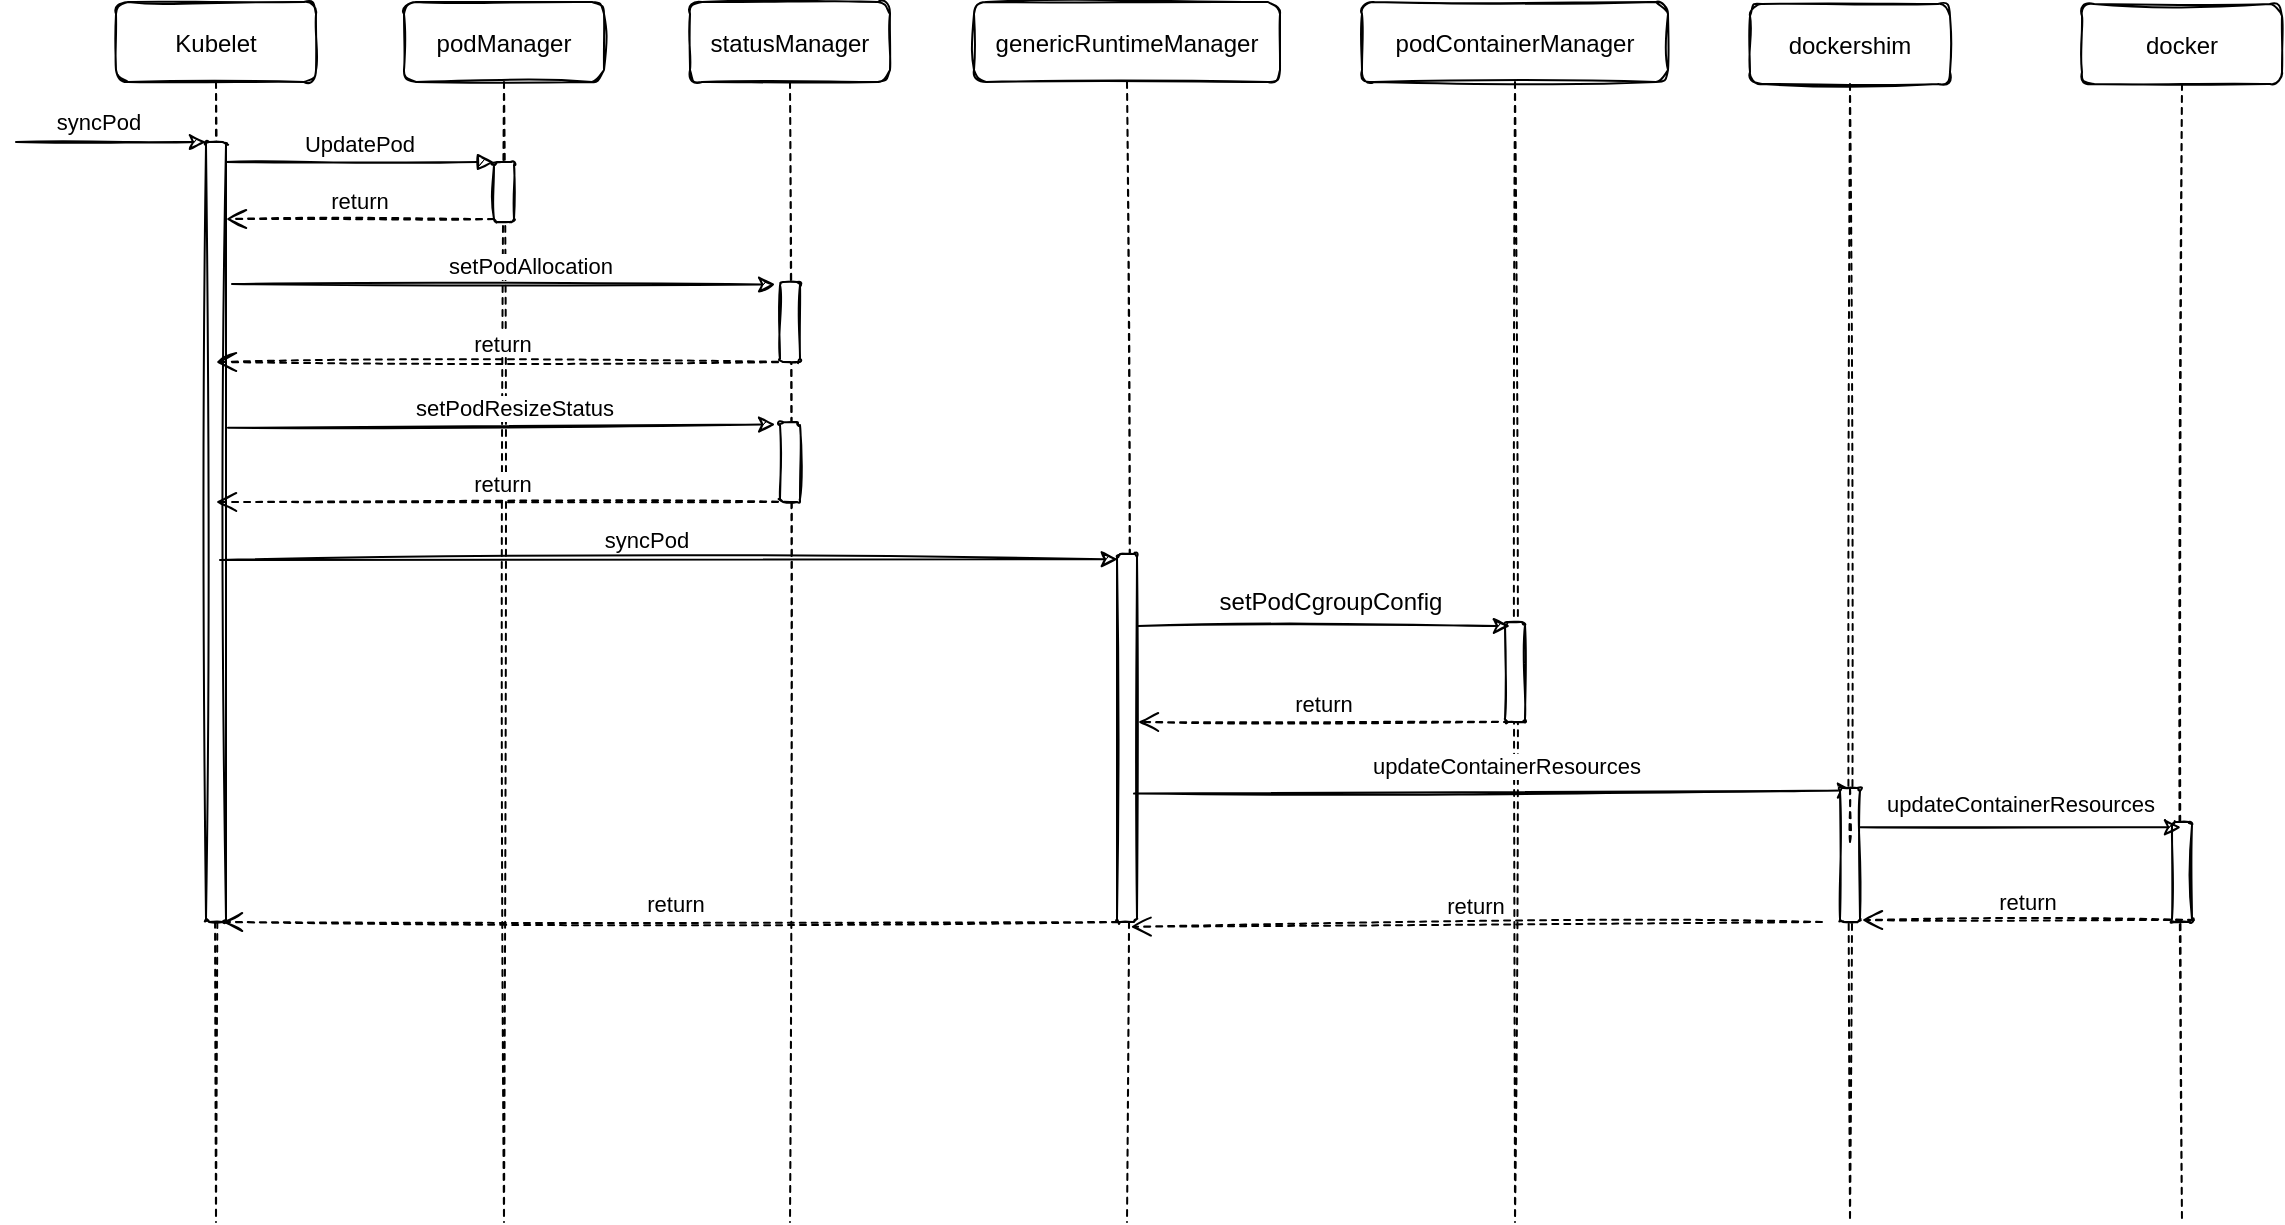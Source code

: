 <mxfile version="15.3.1" type="github">
  <diagram id="kgpKYQtTHZ0yAKxKKP6v" name="Page-1">
    <mxGraphModel dx="1038" dy="579" grid="1" gridSize="10" guides="1" tooltips="1" connect="1" arrows="1" fold="1" page="1" pageScale="1" pageWidth="850" pageHeight="1100" math="0" shadow="0">
      <root>
        <mxCell id="0" />
        <mxCell id="1" parent="0" />
        <mxCell id="3nuBFxr9cyL0pnOWT2aG-1" value="Kubelet" style="shape=umlLifeline;perimeter=lifelinePerimeter;container=1;collapsible=0;recursiveResize=0;shadow=0;strokeWidth=1;rounded=1;sketch=1;" parent="1" vertex="1">
          <mxGeometry x="93" y="80" width="100" height="610" as="geometry" />
        </mxCell>
        <mxCell id="3nuBFxr9cyL0pnOWT2aG-2" value="" style="points=[];perimeter=orthogonalPerimeter;shadow=0;strokeWidth=1;rounded=1;sketch=1;" parent="3nuBFxr9cyL0pnOWT2aG-1" vertex="1">
          <mxGeometry x="45" y="70" width="10" height="390" as="geometry" />
        </mxCell>
        <mxCell id="mIXVUf0EgtsAIi1GxRL5-1" value="" style="endArrow=classic;html=1;sketch=1;" edge="1" parent="3nuBFxr9cyL0pnOWT2aG-1">
          <mxGeometry width="50" height="50" relative="1" as="geometry">
            <mxPoint x="-50" y="70" as="sourcePoint" />
            <mxPoint x="45" y="70" as="targetPoint" />
          </mxGeometry>
        </mxCell>
        <mxCell id="mIXVUf0EgtsAIi1GxRL5-2" value="syncPod" style="edgeLabel;html=1;align=center;verticalAlign=middle;resizable=0;points=[];rounded=1;sketch=1;" vertex="1" connectable="0" parent="mIXVUf0EgtsAIi1GxRL5-1">
          <mxGeometry x="-0.145" y="1" relative="1" as="geometry">
            <mxPoint y="-9" as="offset" />
          </mxGeometry>
        </mxCell>
        <mxCell id="3nuBFxr9cyL0pnOWT2aG-5" value="podManager" style="shape=umlLifeline;perimeter=lifelinePerimeter;container=1;collapsible=0;recursiveResize=0;shadow=0;strokeWidth=1;rounded=1;sketch=1;" parent="1" vertex="1">
          <mxGeometry x="237" y="80" width="100" height="610" as="geometry" />
        </mxCell>
        <mxCell id="3nuBFxr9cyL0pnOWT2aG-6" value="" style="points=[];perimeter=orthogonalPerimeter;shadow=0;strokeWidth=1;rounded=1;sketch=1;" parent="3nuBFxr9cyL0pnOWT2aG-5" vertex="1">
          <mxGeometry x="45" y="80" width="10" height="30" as="geometry" />
        </mxCell>
        <mxCell id="3nuBFxr9cyL0pnOWT2aG-7" value="return" style="verticalAlign=bottom;endArrow=open;dashed=1;endSize=8;exitX=0;exitY=0.95;shadow=0;strokeWidth=1;sketch=1;" parent="1" source="3nuBFxr9cyL0pnOWT2aG-6" target="3nuBFxr9cyL0pnOWT2aG-2" edge="1">
          <mxGeometry relative="1" as="geometry">
            <mxPoint x="230" y="236" as="targetPoint" />
          </mxGeometry>
        </mxCell>
        <mxCell id="3nuBFxr9cyL0pnOWT2aG-8" value="UpdatePod" style="verticalAlign=bottom;endArrow=block;entryX=0;entryY=0;shadow=0;strokeWidth=1;sketch=1;" parent="1" source="3nuBFxr9cyL0pnOWT2aG-2" target="3nuBFxr9cyL0pnOWT2aG-6" edge="1">
          <mxGeometry relative="1" as="geometry">
            <mxPoint x="230" y="160" as="sourcePoint" />
          </mxGeometry>
        </mxCell>
        <mxCell id="mIXVUf0EgtsAIi1GxRL5-3" value="statusManager" style="shape=umlLifeline;perimeter=lifelinePerimeter;container=1;collapsible=0;recursiveResize=0;shadow=0;strokeWidth=1;rounded=1;sketch=1;" vertex="1" parent="1">
          <mxGeometry x="380" y="80" width="100" height="610" as="geometry" />
        </mxCell>
        <mxCell id="mIXVUf0EgtsAIi1GxRL5-4" value="" style="points=[];perimeter=orthogonalPerimeter;shadow=0;strokeWidth=1;rounded=1;sketch=1;" vertex="1" parent="mIXVUf0EgtsAIi1GxRL5-3">
          <mxGeometry x="45" y="140" width="10" height="40" as="geometry" />
        </mxCell>
        <mxCell id="mIXVUf0EgtsAIi1GxRL5-10" value="" style="points=[];perimeter=orthogonalPerimeter;shadow=0;strokeWidth=1;rounded=1;sketch=1;" vertex="1" parent="mIXVUf0EgtsAIi1GxRL5-3">
          <mxGeometry x="45" y="210" width="10" height="40" as="geometry" />
        </mxCell>
        <mxCell id="mIXVUf0EgtsAIi1GxRL5-11" value="" style="endArrow=classic;html=1;entryX=-0.24;entryY=0.031;entryDx=0;entryDy=0;entryPerimeter=0;exitX=0.56;exitY=0.433;exitDx=0;exitDy=0;exitPerimeter=0;sketch=1;" edge="1" parent="mIXVUf0EgtsAIi1GxRL5-3" target="mIXVUf0EgtsAIi1GxRL5-10">
          <mxGeometry width="50" height="50" relative="1" as="geometry">
            <mxPoint x="-231" y="212.89" as="sourcePoint" />
            <mxPoint x="-45" y="260" as="targetPoint" />
          </mxGeometry>
        </mxCell>
        <mxCell id="mIXVUf0EgtsAIi1GxRL5-12" value="setPodResizeStatus" style="edgeLabel;html=1;align=center;verticalAlign=middle;resizable=0;points=[];rounded=1;sketch=1;" vertex="1" connectable="0" parent="mIXVUf0EgtsAIi1GxRL5-11">
          <mxGeometry x="0.094" y="1" relative="1" as="geometry">
            <mxPoint x="-7" y="-8" as="offset" />
          </mxGeometry>
        </mxCell>
        <mxCell id="mIXVUf0EgtsAIi1GxRL5-13" value="return" style="verticalAlign=bottom;endArrow=open;dashed=1;endSize=8;shadow=0;strokeWidth=1;sketch=1;" edge="1" parent="mIXVUf0EgtsAIi1GxRL5-3">
          <mxGeometry relative="1" as="geometry">
            <mxPoint x="-237" y="250" as="targetPoint" />
            <mxPoint x="50" y="250" as="sourcePoint" />
          </mxGeometry>
        </mxCell>
        <mxCell id="mIXVUf0EgtsAIi1GxRL5-6" value="" style="endArrow=classic;html=1;entryX=-0.24;entryY=0.031;entryDx=0;entryDy=0;entryPerimeter=0;sketch=1;" edge="1" parent="1" target="mIXVUf0EgtsAIi1GxRL5-4">
          <mxGeometry width="50" height="50" relative="1" as="geometry">
            <mxPoint x="151" y="221" as="sourcePoint" />
            <mxPoint x="335" y="270" as="targetPoint" />
          </mxGeometry>
        </mxCell>
        <mxCell id="mIXVUf0EgtsAIi1GxRL5-7" value="setPodAllocation" style="edgeLabel;html=1;align=center;verticalAlign=middle;resizable=0;points=[];rounded=1;sketch=1;" vertex="1" connectable="0" parent="mIXVUf0EgtsAIi1GxRL5-6">
          <mxGeometry x="0.094" y="1" relative="1" as="geometry">
            <mxPoint y="-8" as="offset" />
          </mxGeometry>
        </mxCell>
        <mxCell id="mIXVUf0EgtsAIi1GxRL5-9" value="return" style="verticalAlign=bottom;endArrow=open;dashed=1;endSize=8;shadow=0;strokeWidth=1;sketch=1;" edge="1" parent="1">
          <mxGeometry relative="1" as="geometry">
            <mxPoint x="143" y="260" as="targetPoint" />
            <mxPoint x="430" y="260" as="sourcePoint" />
          </mxGeometry>
        </mxCell>
        <mxCell id="mIXVUf0EgtsAIi1GxRL5-26" value="genericRuntimeManager" style="shape=umlLifeline;perimeter=lifelinePerimeter;container=1;collapsible=0;recursiveResize=0;shadow=0;strokeWidth=1;rounded=1;sketch=1;" vertex="1" parent="1">
          <mxGeometry x="522" y="80" width="153" height="610" as="geometry" />
        </mxCell>
        <mxCell id="mIXVUf0EgtsAIi1GxRL5-28" value="" style="points=[];perimeter=orthogonalPerimeter;shadow=0;strokeWidth=1;rounded=1;sketch=1;" vertex="1" parent="mIXVUf0EgtsAIi1GxRL5-26">
          <mxGeometry x="71.5" y="276" width="10" height="184" as="geometry" />
        </mxCell>
        <mxCell id="mIXVUf0EgtsAIi1GxRL5-32" value="" style="endArrow=classic;html=1;entryX=0.47;entryY=0.58;entryDx=0;entryDy=0;entryPerimeter=0;sketch=1;" edge="1" parent="1">
          <mxGeometry width="50" height="50" relative="1" as="geometry">
            <mxPoint x="145" y="359" as="sourcePoint" />
            <mxPoint x="593.91" y="358.6" as="targetPoint" />
          </mxGeometry>
        </mxCell>
        <mxCell id="mIXVUf0EgtsAIi1GxRL5-33" value="syncPod" style="edgeLabel;html=1;align=center;verticalAlign=middle;resizable=0;points=[];rounded=1;sketch=1;" vertex="1" connectable="0" parent="mIXVUf0EgtsAIi1GxRL5-32">
          <mxGeometry x="-0.053" y="4" relative="1" as="geometry">
            <mxPoint y="-6" as="offset" />
          </mxGeometry>
        </mxCell>
        <mxCell id="mIXVUf0EgtsAIi1GxRL5-34" value="podContainerManager" style="shape=umlLifeline;perimeter=lifelinePerimeter;container=1;collapsible=0;recursiveResize=0;shadow=0;strokeWidth=1;rounded=1;sketch=1;" vertex="1" parent="1">
          <mxGeometry x="716" y="80" width="153" height="610" as="geometry" />
        </mxCell>
        <mxCell id="mIXVUf0EgtsAIi1GxRL5-35" value="" style="points=[];perimeter=orthogonalPerimeter;shadow=0;strokeWidth=1;rounded=1;sketch=1;" vertex="1" parent="mIXVUf0EgtsAIi1GxRL5-34">
          <mxGeometry x="71.5" y="310" width="10" height="50" as="geometry" />
        </mxCell>
        <mxCell id="mIXVUf0EgtsAIi1GxRL5-38" value="return" style="verticalAlign=bottom;endArrow=open;dashed=1;endSize=8;shadow=0;strokeWidth=1;sketch=1;" edge="1" parent="mIXVUf0EgtsAIi1GxRL5-34">
          <mxGeometry relative="1" as="geometry">
            <mxPoint x="-112" y="360" as="targetPoint" />
            <mxPoint x="74" y="360" as="sourcePoint" />
          </mxGeometry>
        </mxCell>
        <mxCell id="mIXVUf0EgtsAIi1GxRL5-36" value="" style="endArrow=classic;html=1;sketch=1;" edge="1" parent="1">
          <mxGeometry width="50" height="50" relative="1" as="geometry">
            <mxPoint x="604" y="392" as="sourcePoint" />
            <mxPoint x="790" y="392" as="targetPoint" />
          </mxGeometry>
        </mxCell>
        <mxCell id="mIXVUf0EgtsAIi1GxRL5-37" value="setPodCgroupConfig" style="text;html=1;align=center;verticalAlign=middle;resizable=0;points=[];autosize=1;strokeColor=none;fillColor=none;rounded=1;sketch=1;" vertex="1" parent="1">
          <mxGeometry x="635" y="370" width="130" height="20" as="geometry" />
        </mxCell>
        <mxCell id="mIXVUf0EgtsAIi1GxRL5-39" value="dockershim" style="shape=umlLifeline;perimeter=lifelinePerimeter;container=1;collapsible=0;recursiveResize=0;shadow=0;strokeWidth=1;rounded=1;sketch=1;" vertex="1" parent="1">
          <mxGeometry x="910" y="81" width="100" height="609" as="geometry" />
        </mxCell>
        <mxCell id="mIXVUf0EgtsAIi1GxRL5-51" value="return" style="verticalAlign=bottom;endArrow=open;dashed=1;endSize=8;shadow=0;strokeWidth=1;entryX=0.512;entryY=0.758;entryDx=0;entryDy=0;entryPerimeter=0;sketch=1;" edge="1" parent="mIXVUf0EgtsAIi1GxRL5-39" target="mIXVUf0EgtsAIi1GxRL5-26">
          <mxGeometry relative="1" as="geometry">
            <mxPoint x="-130" y="459" as="targetPoint" />
            <mxPoint x="36" y="459" as="sourcePoint" />
          </mxGeometry>
        </mxCell>
        <mxCell id="mIXVUf0EgtsAIi1GxRL5-43" value="" style="endArrow=classic;html=1;exitX=0.523;exitY=0.823;exitDx=0;exitDy=0;exitPerimeter=0;entryX=0.52;entryY=0.631;entryDx=0;entryDy=0;entryPerimeter=0;sketch=1;" edge="1" parent="1">
          <mxGeometry width="50" height="50" relative="1" as="geometry">
            <mxPoint x="602.019" y="475.81" as="sourcePoint" />
            <mxPoint x="962" y="474.279" as="targetPoint" />
          </mxGeometry>
        </mxCell>
        <mxCell id="mIXVUf0EgtsAIi1GxRL5-45" value="updateContainerResources" style="edgeLabel;html=1;align=center;verticalAlign=middle;resizable=0;points=[];rounded=1;sketch=1;" vertex="1" connectable="0" parent="mIXVUf0EgtsAIi1GxRL5-43">
          <mxGeometry x="-0.169" y="-2" relative="1" as="geometry">
            <mxPoint x="36" y="-15" as="offset" />
          </mxGeometry>
        </mxCell>
        <mxCell id="mIXVUf0EgtsAIi1GxRL5-40" value="" style="points=[];perimeter=orthogonalPerimeter;shadow=0;strokeWidth=1;rounded=1;sketch=1;" vertex="1" parent="1">
          <mxGeometry x="955" y="473" width="10" height="67" as="geometry" />
        </mxCell>
        <mxCell id="mIXVUf0EgtsAIi1GxRL5-44" value="" style="verticalAlign=bottom;endArrow=none;dashed=1;endSize=8;shadow=0;strokeWidth=1;sketch=1;" edge="1" parent="1" target="mIXVUf0EgtsAIi1GxRL5-40">
          <mxGeometry relative="1" as="geometry">
            <mxPoint x="601" y="500" as="targetPoint" />
            <mxPoint x="960" y="500" as="sourcePoint" />
          </mxGeometry>
        </mxCell>
        <mxCell id="mIXVUf0EgtsAIi1GxRL5-46" value="docker" style="shape=umlLifeline;perimeter=lifelinePerimeter;container=1;collapsible=0;recursiveResize=0;shadow=0;strokeWidth=1;rounded=1;sketch=1;" vertex="1" parent="1">
          <mxGeometry x="1076" y="81" width="100" height="609" as="geometry" />
        </mxCell>
        <mxCell id="mIXVUf0EgtsAIi1GxRL5-48" value="" style="points=[];perimeter=orthogonalPerimeter;shadow=0;strokeWidth=1;rounded=1;sketch=1;" vertex="1" parent="mIXVUf0EgtsAIi1GxRL5-46">
          <mxGeometry x="45" y="409" width="10" height="50" as="geometry" />
        </mxCell>
        <mxCell id="mIXVUf0EgtsAIi1GxRL5-50" value="return" style="verticalAlign=bottom;endArrow=open;dashed=1;endSize=8;shadow=0;strokeWidth=1;sketch=1;" edge="1" parent="mIXVUf0EgtsAIi1GxRL5-46">
          <mxGeometry relative="1" as="geometry">
            <mxPoint x="-110" y="458" as="targetPoint" />
            <mxPoint x="56" y="458" as="sourcePoint" />
          </mxGeometry>
        </mxCell>
        <mxCell id="mIXVUf0EgtsAIi1GxRL5-47" value="" style="endArrow=classic;html=1;exitX=0.552;exitY=0.676;exitDx=0;exitDy=0;exitPerimeter=0;sketch=1;" edge="1" parent="1" source="mIXVUf0EgtsAIi1GxRL5-39" target="mIXVUf0EgtsAIi1GxRL5-46">
          <mxGeometry width="50" height="50" relative="1" as="geometry">
            <mxPoint x="860" y="310" as="sourcePoint" />
            <mxPoint x="910" y="260" as="targetPoint" />
          </mxGeometry>
        </mxCell>
        <mxCell id="mIXVUf0EgtsAIi1GxRL5-49" value="updateContainerResources" style="edgeLabel;html=1;align=center;verticalAlign=middle;resizable=0;points=[];rounded=1;sketch=1;" vertex="1" connectable="0" parent="1">
          <mxGeometry x="1044.996" y="481.172" as="geometry" />
        </mxCell>
        <mxCell id="mIXVUf0EgtsAIi1GxRL5-53" value="return" style="verticalAlign=bottom;endArrow=open;dashed=1;endSize=8;shadow=0;strokeWidth=1;sketch=1;" edge="1" parent="1">
          <mxGeometry relative="1" as="geometry">
            <mxPoint x="146" y="540" as="targetPoint" />
            <mxPoint x="600" y="540" as="sourcePoint" />
          </mxGeometry>
        </mxCell>
      </root>
    </mxGraphModel>
  </diagram>
</mxfile>

